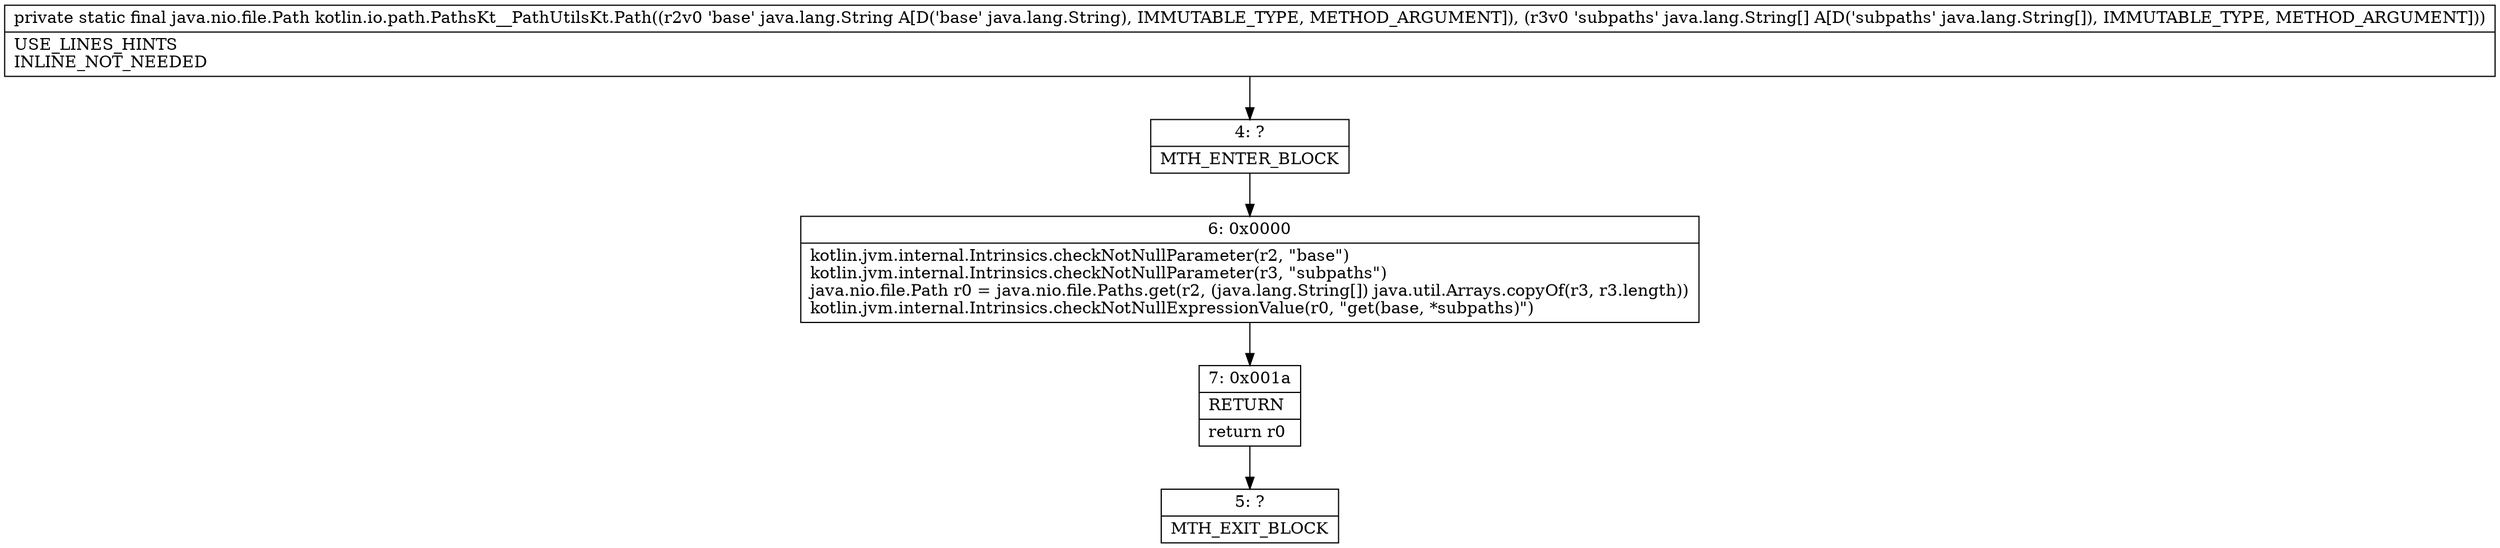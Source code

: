 digraph "CFG forkotlin.io.path.PathsKt__PathUtilsKt.Path(Ljava\/lang\/String;[Ljava\/lang\/String;)Ljava\/nio\/file\/Path;" {
Node_4 [shape=record,label="{4\:\ ?|MTH_ENTER_BLOCK\l}"];
Node_6 [shape=record,label="{6\:\ 0x0000|kotlin.jvm.internal.Intrinsics.checkNotNullParameter(r2, \"base\")\lkotlin.jvm.internal.Intrinsics.checkNotNullParameter(r3, \"subpaths\")\ljava.nio.file.Path r0 = java.nio.file.Paths.get(r2, (java.lang.String[]) java.util.Arrays.copyOf(r3, r3.length))\lkotlin.jvm.internal.Intrinsics.checkNotNullExpressionValue(r0, \"get(base, *subpaths)\")\l}"];
Node_7 [shape=record,label="{7\:\ 0x001a|RETURN\l|return r0\l}"];
Node_5 [shape=record,label="{5\:\ ?|MTH_EXIT_BLOCK\l}"];
MethodNode[shape=record,label="{private static final java.nio.file.Path kotlin.io.path.PathsKt__PathUtilsKt.Path((r2v0 'base' java.lang.String A[D('base' java.lang.String), IMMUTABLE_TYPE, METHOD_ARGUMENT]), (r3v0 'subpaths' java.lang.String[] A[D('subpaths' java.lang.String[]), IMMUTABLE_TYPE, METHOD_ARGUMENT]))  | USE_LINES_HINTS\lINLINE_NOT_NEEDED\l}"];
MethodNode -> Node_4;Node_4 -> Node_6;
Node_6 -> Node_7;
Node_7 -> Node_5;
}

